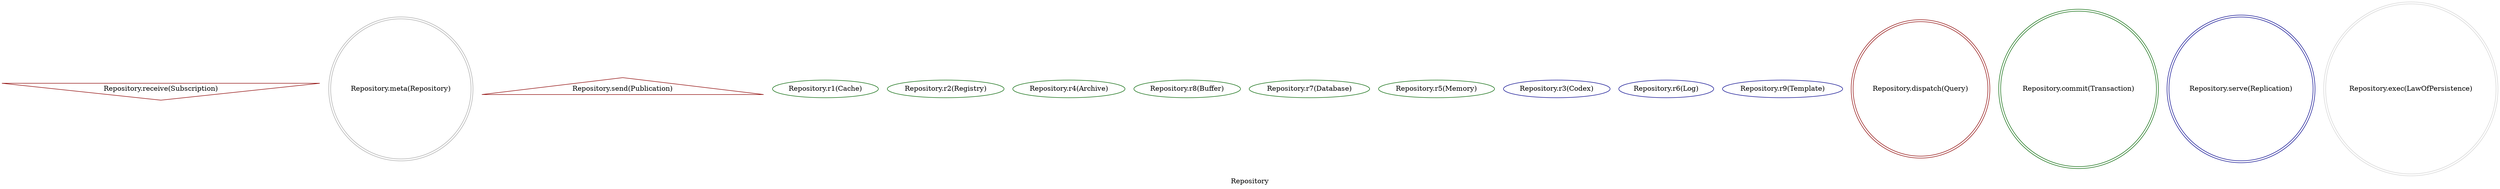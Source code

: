 strict digraph RepositoryFactor {
    label = "Repository";
    comment = "{{description}}";
    
    a [label = "Repository.receive(Subscription)";comment = "{{description}}";shape = invtriangle;color = darkred;];
    0 [label = "Repository.meta(Repository)";comment = "{{description}}";shape = doublecircle;color = darkgray;];
    b [label = "Repository.send(Publication)";comment = "{{description}}";shape = triangle;color = darkred;];
    1 [label = "Repository.r1(Cache)";comment = "{{description}}";color = darkgreen;];
    2 [label = "Repository.r2(Registry)";comment = "{{description}}";color = darkgreen;];
    4 [label = "Repository.r4(Archive)";comment = "{{description}}";color = darkgreen;];
    8 [label = "Repository.r8(Buffer)";comment = "{{description}}";color = darkgreen;];
    7 [label = "Repository.r7(Database)";comment = "{{description}}";color = darkgreen;];
    5 [label = "Repository.r5(Memory)";comment = "{{description}}";color = darkgreen;];
    3 [label = "Repository.r3(Codex)";comment = "{{description}}";color = darkblue;];
    6 [label = "Repository.r6(Log)";comment = "{{description}}";color = darkblue;];
    9 [label = "Repository.r9(Template)";comment = "{{description}}";color = darkblue;];
    c [label = "Repository.dispatch(Query)";comment = "{{description}}";shape = doublecircle;color = darkred;];
    d [label = "Repository.commit(Transaction)";comment = "{{description}}";shape = doublecircle;color = darkgreen;];
    e [label = "Repository.serve(Replication)";comment = "{{description}}";shape = doublecircle;color = darkblue;];
    f [label = "Repository.exec(LawOfPersistence)";comment = "{{description}}";shape = doublecircle;color = lightgray;];
}